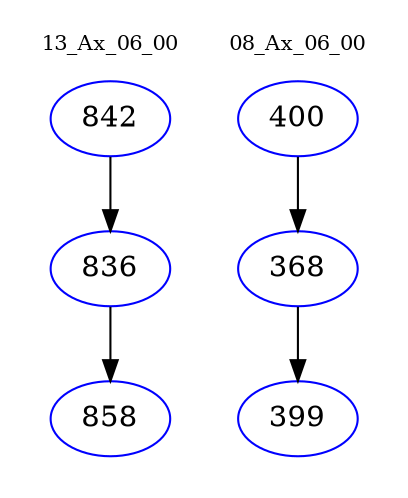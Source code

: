 digraph{
subgraph cluster_0 {
color = white
label = "13_Ax_06_00";
fontsize=10;
T0_842 [label="842", color="blue"]
T0_842 -> T0_836 [color="black"]
T0_836 [label="836", color="blue"]
T0_836 -> T0_858 [color="black"]
T0_858 [label="858", color="blue"]
}
subgraph cluster_1 {
color = white
label = "08_Ax_06_00";
fontsize=10;
T1_400 [label="400", color="blue"]
T1_400 -> T1_368 [color="black"]
T1_368 [label="368", color="blue"]
T1_368 -> T1_399 [color="black"]
T1_399 [label="399", color="blue"]
}
}
